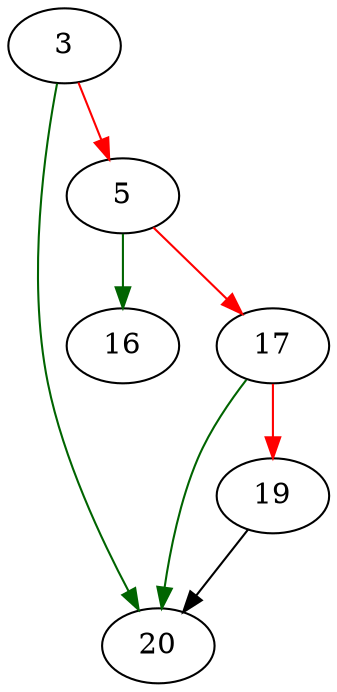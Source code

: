 strict digraph "record_file" {
	// Node definitions.
	3 [entry=true];
	20;
	5;
	16;
	17;
	19;

	// Edge definitions.
	3 -> 20 [
		color=darkgreen
		cond=true
	];
	3 -> 5 [
		color=red
		cond=false
	];
	5 -> 16 [
		color=darkgreen
		cond=true
	];
	5 -> 17 [
		color=red
		cond=false
	];
	17 -> 20 [
		color=darkgreen
		cond=true
	];
	17 -> 19 [
		color=red
		cond=false
	];
	19 -> 20;
}